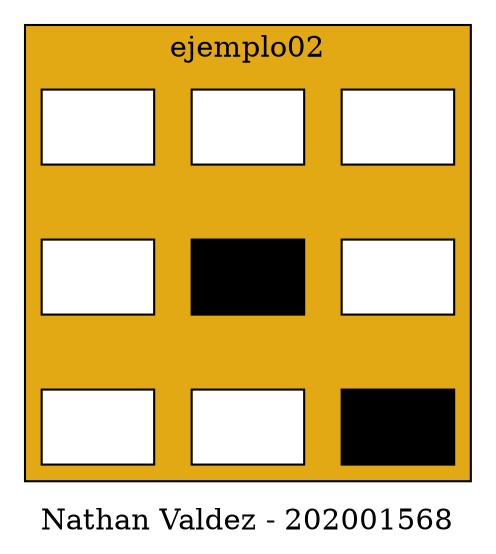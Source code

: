  
digraph Grafica{
    node[shape = box fillcolor = "FFEDBB" style = filled]
    label = "Nathan Valdez - 202001568"
    
    subgraph cluster_p{label = "ejemplo02"bgcolor = "#E2A914"
        edge[dir = "none" style= invisible]
Node1_1[label= " ", group=1, fillcolor= white];
Node1_1 -> Node2_1;
Node1_1 -> Node1_2;
Node2_1[label= " ", group=2, fillcolor= white];
Node2_1 -> Node3_1;
Node2_1 -> Node2_2;
Node3_1[label= " ", group=3, fillcolor= white];
Node3_1 -> Node3_2;
Node1_2[label= " ", group=1, fillcolor= white];
Node1_2 -> Node2_2;
Node1_2 -> Node1_3;
Node2_2[label= " ", group=2, fillcolor= black];
Node2_2 -> Node3_2;
Node2_2 -> Node2_3;
Node3_2[label= " ", group=3, fillcolor= white];
Node3_2 -> Node3_3;
Node1_3[label= " ", group=1, fillcolor= white];
Node1_3 -> Node2_3;
Node2_3[label= " ", group=2, fillcolor= white];
Node2_3 -> Node3_3;
Node3_3[label= " ", group=3, fillcolor= black];
{rank=same; Node1_1; Node2_1;};
{rank=same; Node2_1; Node3_1;};
{rank=same; Node1_2; Node2_2;};
{rank=same; Node2_2; Node3_2;};
{rank=same; Node1_3; Node2_3;};
{rank=same; Node2_3; Node3_3;};

    }
}    
